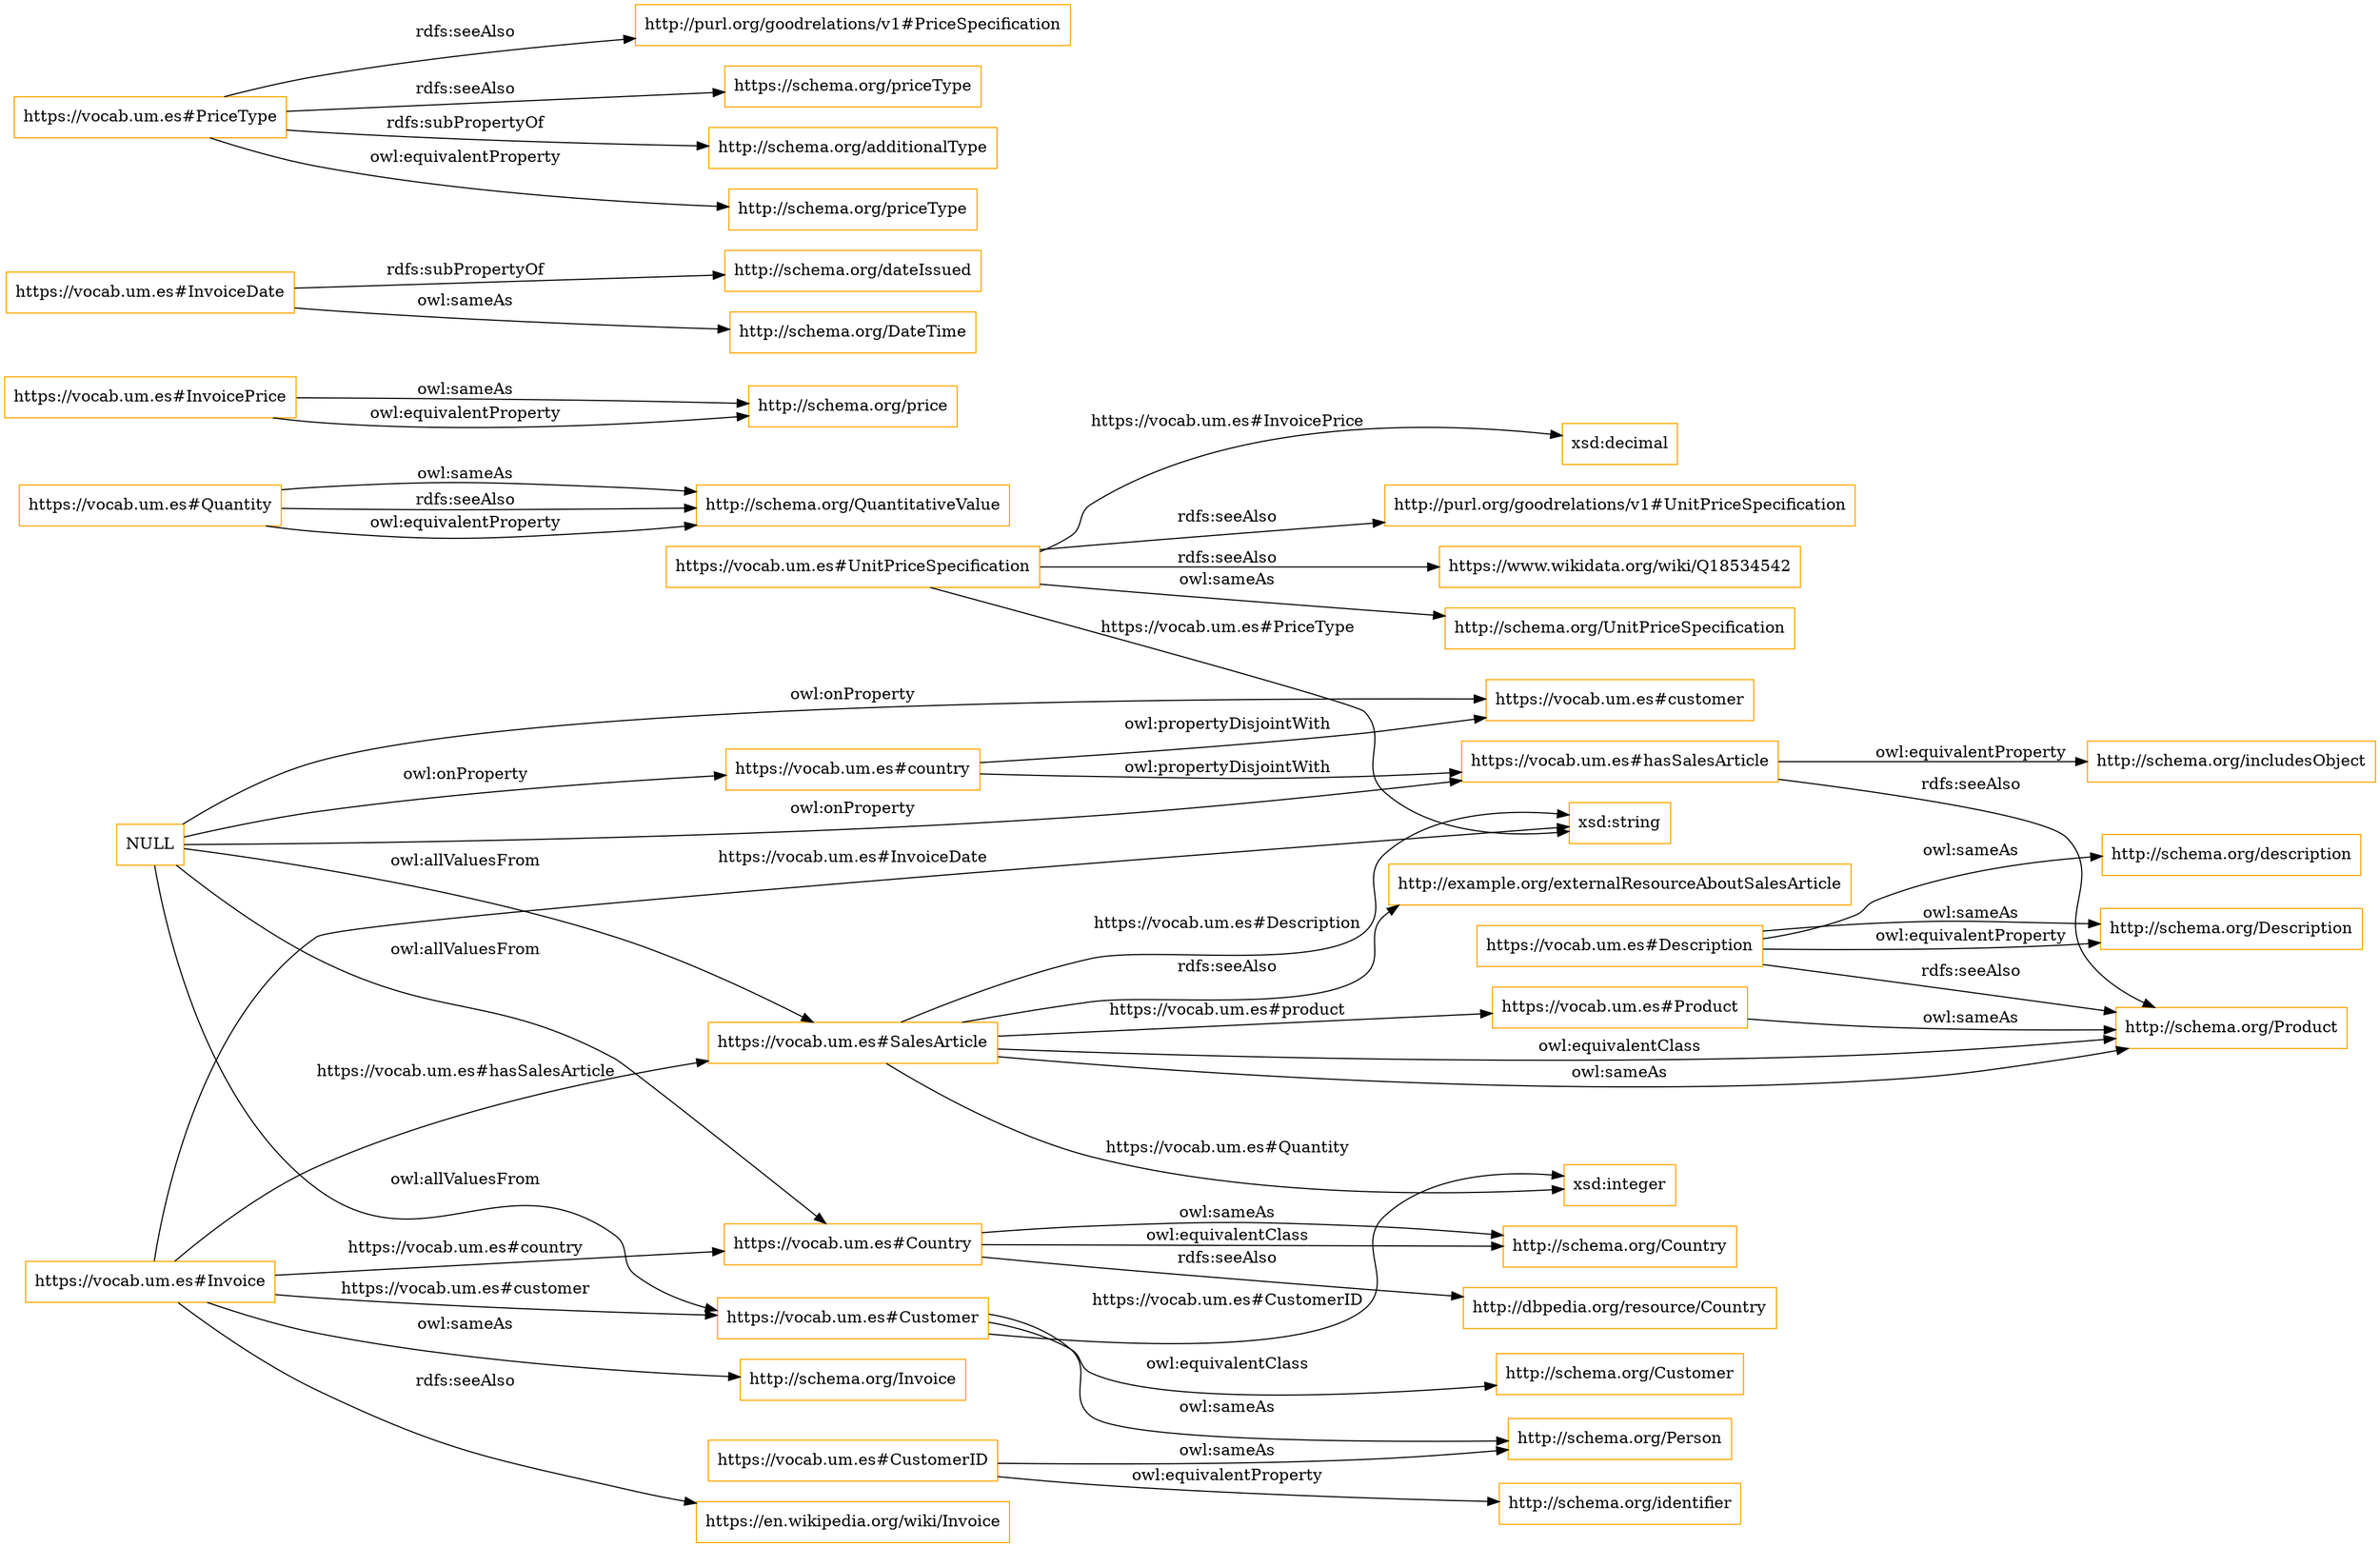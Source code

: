 digraph ar2dtool_diagram { 
rankdir=LR;
size="1501"
node [shape = rectangle, color="orange"]; "https://vocab.um.es#UnitPriceSpecification" "https://vocab.um.es#Product" "https://vocab.um.es#Country" "https://vocab.um.es#Customer" "https://vocab.um.es#SalesArticle" "https://vocab.um.es#Invoice" ; /*classes style*/
	"https://vocab.um.es#UnitPriceSpecification" -> "http://purl.org/goodrelations/v1#UnitPriceSpecification" [ label = "rdfs:seeAlso" ];
	"https://vocab.um.es#UnitPriceSpecification" -> "https://www.wikidata.org/wiki/Q18534542" [ label = "rdfs:seeAlso" ];
	"https://vocab.um.es#UnitPriceSpecification" -> "http://schema.org/UnitPriceSpecification" [ label = "owl:sameAs" ];
	"https://vocab.um.es#country" -> "https://vocab.um.es#hasSalesArticle" [ label = "owl:propertyDisjointWith" ];
	"https://vocab.um.es#country" -> "https://vocab.um.es#customer" [ label = "owl:propertyDisjointWith" ];
	"https://vocab.um.es#Product" -> "http://schema.org/Product" [ label = "owl:sameAs" ];
	"https://vocab.um.es#Quantity" -> "http://schema.org/QuantitativeValue" [ label = "owl:sameAs" ];
	"https://vocab.um.es#Quantity" -> "http://schema.org/QuantitativeValue" [ label = "rdfs:seeAlso" ];
	"https://vocab.um.es#Quantity" -> "http://schema.org/QuantitativeValue" [ label = "owl:equivalentProperty" ];
	"https://vocab.um.es#Description" -> "http://schema.org/description" [ label = "owl:sameAs" ];
	"https://vocab.um.es#Description" -> "http://schema.org/Description" [ label = "owl:sameAs" ];
	"https://vocab.um.es#Description" -> "http://schema.org/Product" [ label = "rdfs:seeAlso" ];
	"https://vocab.um.es#Description" -> "http://schema.org/Description" [ label = "owl:equivalentProperty" ];
	"https://vocab.um.es#hasSalesArticle" -> "http://schema.org/Product" [ label = "rdfs:seeAlso" ];
	"https://vocab.um.es#hasSalesArticle" -> "http://schema.org/includesObject" [ label = "owl:equivalentProperty" ];
	"https://vocab.um.es#InvoicePrice" -> "http://schema.org/price" [ label = "owl:sameAs" ];
	"https://vocab.um.es#InvoicePrice" -> "http://schema.org/price" [ label = "owl:equivalentProperty" ];
	"https://vocab.um.es#InvoiceDate" -> "http://schema.org/dateIssued" [ label = "rdfs:subPropertyOf" ];
	"https://vocab.um.es#InvoiceDate" -> "http://schema.org/DateTime" [ label = "owl:sameAs" ];
	"https://vocab.um.es#Customer" -> "http://schema.org/Customer" [ label = "owl:equivalentClass" ];
	"https://vocab.um.es#Customer" -> "http://schema.org/Person" [ label = "owl:sameAs" ];
	"https://vocab.um.es#PriceType" -> "http://purl.org/goodrelations/v1#PriceSpecification" [ label = "rdfs:seeAlso" ];
	"https://vocab.um.es#PriceType" -> "https://schema.org/priceType" [ label = "rdfs:seeAlso" ];
	"https://vocab.um.es#PriceType" -> "http://schema.org/additionalType" [ label = "rdfs:subPropertyOf" ];
	"https://vocab.um.es#PriceType" -> "http://schema.org/priceType" [ label = "owl:equivalentProperty" ];
	"https://vocab.um.es#Invoice" -> "http://schema.org/Invoice" [ label = "owl:sameAs" ];
	"https://vocab.um.es#Invoice" -> "https://en.wikipedia.org/wiki/Invoice" [ label = "rdfs:seeAlso" ];
	"https://vocab.um.es#Country" -> "http://schema.org/Country" [ label = "owl:equivalentClass" ];
	"https://vocab.um.es#Country" -> "http://dbpedia.org/resource/Country" [ label = "rdfs:seeAlso" ];
	"https://vocab.um.es#Country" -> "http://schema.org/Country" [ label = "owl:sameAs" ];
	"https://vocab.um.es#SalesArticle" -> "http://schema.org/Product" [ label = "owl:equivalentClass" ];
	"https://vocab.um.es#SalesArticle" -> "http://schema.org/Product" [ label = "owl:sameAs" ];
	"https://vocab.um.es#SalesArticle" -> "http://example.org/externalResourceAboutSalesArticle" [ label = "rdfs:seeAlso" ];
	"NULL" -> "https://vocab.um.es#Customer" [ label = "owl:allValuesFrom" ];
	"NULL" -> "https://vocab.um.es#customer" [ label = "owl:onProperty" ];
	"NULL" -> "https://vocab.um.es#SalesArticle" [ label = "owl:allValuesFrom" ];
	"NULL" -> "https://vocab.um.es#hasSalesArticle" [ label = "owl:onProperty" ];
	"NULL" -> "https://vocab.um.es#Country" [ label = "owl:allValuesFrom" ];
	"NULL" -> "https://vocab.um.es#country" [ label = "owl:onProperty" ];
	"https://vocab.um.es#CustomerID" -> "http://schema.org/identifier" [ label = "owl:equivalentProperty" ];
	"https://vocab.um.es#CustomerID" -> "http://schema.org/Person" [ label = "owl:sameAs" ];
	"https://vocab.um.es#SalesArticle" -> "https://vocab.um.es#Product" [ label = "https://vocab.um.es#product" ];
	"https://vocab.um.es#UnitPriceSpecification" -> "xsd:string" [ label = "https://vocab.um.es#PriceType" ];
	"https://vocab.um.es#Invoice" -> "https://vocab.um.es#Country" [ label = "https://vocab.um.es#country" ];
	"https://vocab.um.es#Invoice" -> "xsd:string" [ label = "https://vocab.um.es#InvoiceDate" ];
	"https://vocab.um.es#Invoice" -> "https://vocab.um.es#SalesArticle" [ label = "https://vocab.um.es#hasSalesArticle" ];
	"https://vocab.um.es#Customer" -> "xsd:integer" [ label = "https://vocab.um.es#CustomerID" ];
	"https://vocab.um.es#UnitPriceSpecification" -> "xsd:decimal" [ label = "https://vocab.um.es#InvoicePrice" ];
	"https://vocab.um.es#SalesArticle" -> "xsd:integer" [ label = "https://vocab.um.es#Quantity" ];
	"https://vocab.um.es#SalesArticle" -> "xsd:string" [ label = "https://vocab.um.es#Description" ];
	"https://vocab.um.es#Invoice" -> "https://vocab.um.es#Customer" [ label = "https://vocab.um.es#customer" ];

}
